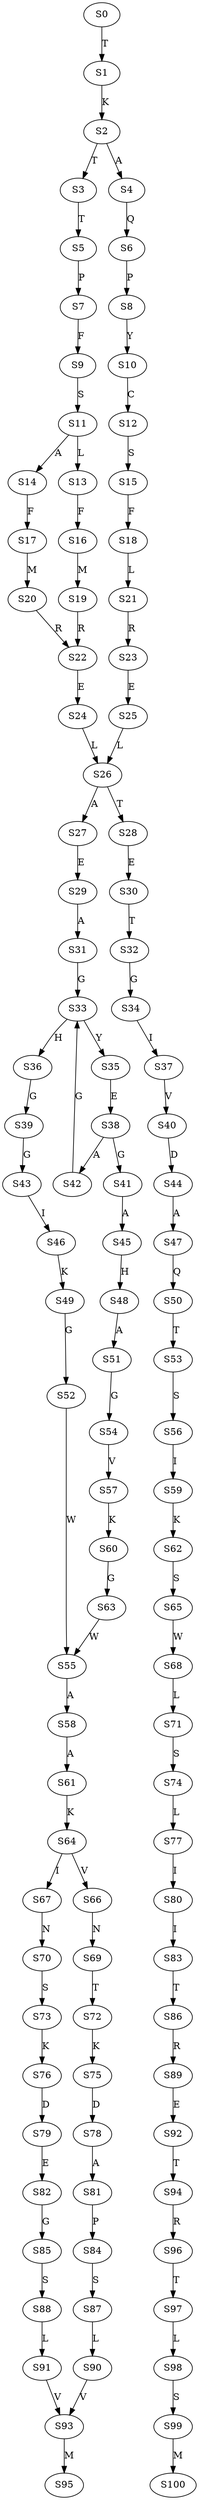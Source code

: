 strict digraph  {
	S0 -> S1 [ label = T ];
	S1 -> S2 [ label = K ];
	S2 -> S3 [ label = T ];
	S2 -> S4 [ label = A ];
	S3 -> S5 [ label = T ];
	S4 -> S6 [ label = Q ];
	S5 -> S7 [ label = P ];
	S6 -> S8 [ label = P ];
	S7 -> S9 [ label = F ];
	S8 -> S10 [ label = Y ];
	S9 -> S11 [ label = S ];
	S10 -> S12 [ label = C ];
	S11 -> S13 [ label = L ];
	S11 -> S14 [ label = A ];
	S12 -> S15 [ label = S ];
	S13 -> S16 [ label = F ];
	S14 -> S17 [ label = F ];
	S15 -> S18 [ label = F ];
	S16 -> S19 [ label = M ];
	S17 -> S20 [ label = M ];
	S18 -> S21 [ label = L ];
	S19 -> S22 [ label = R ];
	S20 -> S22 [ label = R ];
	S21 -> S23 [ label = R ];
	S22 -> S24 [ label = E ];
	S23 -> S25 [ label = E ];
	S24 -> S26 [ label = L ];
	S25 -> S26 [ label = L ];
	S26 -> S27 [ label = A ];
	S26 -> S28 [ label = T ];
	S27 -> S29 [ label = E ];
	S28 -> S30 [ label = E ];
	S29 -> S31 [ label = A ];
	S30 -> S32 [ label = T ];
	S31 -> S33 [ label = G ];
	S32 -> S34 [ label = G ];
	S33 -> S35 [ label = Y ];
	S33 -> S36 [ label = H ];
	S34 -> S37 [ label = I ];
	S35 -> S38 [ label = E ];
	S36 -> S39 [ label = G ];
	S37 -> S40 [ label = V ];
	S38 -> S41 [ label = G ];
	S38 -> S42 [ label = A ];
	S39 -> S43 [ label = G ];
	S40 -> S44 [ label = D ];
	S41 -> S45 [ label = A ];
	S42 -> S33 [ label = G ];
	S43 -> S46 [ label = I ];
	S44 -> S47 [ label = A ];
	S45 -> S48 [ label = H ];
	S46 -> S49 [ label = K ];
	S47 -> S50 [ label = Q ];
	S48 -> S51 [ label = A ];
	S49 -> S52 [ label = G ];
	S50 -> S53 [ label = T ];
	S51 -> S54 [ label = G ];
	S52 -> S55 [ label = W ];
	S53 -> S56 [ label = S ];
	S54 -> S57 [ label = V ];
	S55 -> S58 [ label = A ];
	S56 -> S59 [ label = I ];
	S57 -> S60 [ label = K ];
	S58 -> S61 [ label = A ];
	S59 -> S62 [ label = K ];
	S60 -> S63 [ label = G ];
	S61 -> S64 [ label = K ];
	S62 -> S65 [ label = S ];
	S63 -> S55 [ label = W ];
	S64 -> S66 [ label = V ];
	S64 -> S67 [ label = I ];
	S65 -> S68 [ label = W ];
	S66 -> S69 [ label = N ];
	S67 -> S70 [ label = N ];
	S68 -> S71 [ label = L ];
	S69 -> S72 [ label = T ];
	S70 -> S73 [ label = S ];
	S71 -> S74 [ label = S ];
	S72 -> S75 [ label = K ];
	S73 -> S76 [ label = K ];
	S74 -> S77 [ label = L ];
	S75 -> S78 [ label = D ];
	S76 -> S79 [ label = D ];
	S77 -> S80 [ label = I ];
	S78 -> S81 [ label = A ];
	S79 -> S82 [ label = E ];
	S80 -> S83 [ label = I ];
	S81 -> S84 [ label = P ];
	S82 -> S85 [ label = G ];
	S83 -> S86 [ label = T ];
	S84 -> S87 [ label = S ];
	S85 -> S88 [ label = S ];
	S86 -> S89 [ label = R ];
	S87 -> S90 [ label = L ];
	S88 -> S91 [ label = L ];
	S89 -> S92 [ label = E ];
	S90 -> S93 [ label = V ];
	S91 -> S93 [ label = V ];
	S92 -> S94 [ label = T ];
	S93 -> S95 [ label = M ];
	S94 -> S96 [ label = R ];
	S96 -> S97 [ label = T ];
	S97 -> S98 [ label = L ];
	S98 -> S99 [ label = S ];
	S99 -> S100 [ label = M ];
}
